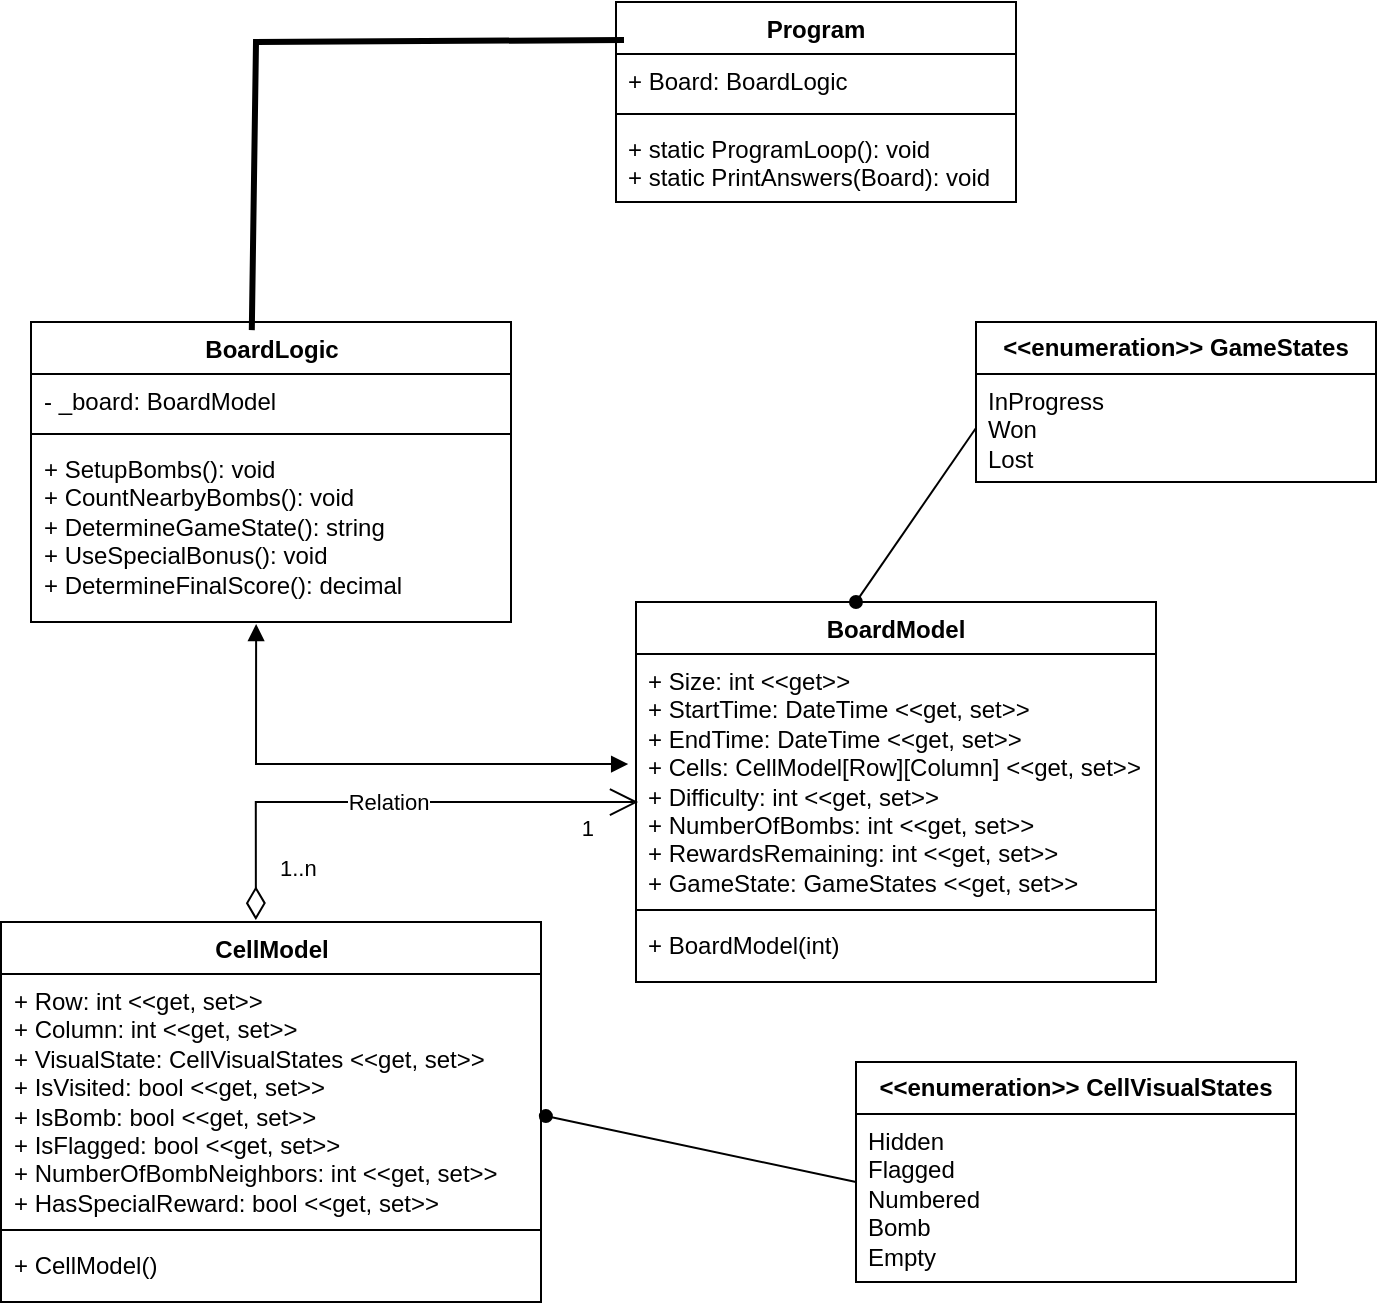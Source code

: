 <mxfile version="27.2.0">
  <diagram name="Page-1" id="_zRCO8uNrHMky5jMcsZ0">
    <mxGraphModel dx="1023" dy="405" grid="1" gridSize="10" guides="1" tooltips="1" connect="1" arrows="1" fold="1" page="1" pageScale="1" pageWidth="850" pageHeight="1100" math="0" shadow="0">
      <root>
        <mxCell id="0" />
        <mxCell id="1" parent="0" />
        <mxCell id="SUfHc94EB9urzrjcZ-3S-1" value="CellModel" style="swimlane;fontStyle=1;align=center;verticalAlign=top;childLayout=stackLayout;horizontal=1;startSize=26;horizontalStack=0;resizeParent=1;resizeParentMax=0;resizeLast=0;collapsible=1;marginBottom=0;whiteSpace=wrap;html=1;" vertex="1" parent="1">
          <mxGeometry x="112.5" y="510" width="270" height="190" as="geometry" />
        </mxCell>
        <mxCell id="SUfHc94EB9urzrjcZ-3S-2" value="+ Row: int &amp;lt;&amp;lt;get, set&amp;gt;&amp;gt;&lt;div&gt;+ Column: int &amp;lt;&amp;lt;get, set&amp;gt;&amp;gt;&lt;/div&gt;&lt;div&gt;+ VisualState: CellVisualStates&amp;nbsp;&lt;span style=&quot;background-color: transparent; color: light-dark(rgb(0, 0, 0), rgb(255, 255, 255));&quot;&gt;&amp;lt;&amp;lt;get, set&amp;gt;&amp;gt;&lt;/span&gt;&lt;/div&gt;&lt;div&gt;+ IsVisited: bool&amp;nbsp;&lt;span style=&quot;background-color: transparent; color: light-dark(rgb(0, 0, 0), rgb(255, 255, 255));&quot;&gt;&amp;lt;&amp;lt;get, set&amp;gt;&amp;gt;&lt;/span&gt;&lt;/div&gt;&lt;div&gt;+ IsBomb: bool&amp;nbsp;&lt;span style=&quot;background-color: transparent; color: light-dark(rgb(0, 0, 0), rgb(255, 255, 255));&quot;&gt;&amp;lt;&amp;lt;get, set&amp;gt;&amp;gt;&lt;/span&gt;&lt;/div&gt;&lt;div&gt;+ IsFlagged: bool&amp;nbsp;&lt;span style=&quot;background-color: transparent; color: light-dark(rgb(0, 0, 0), rgb(255, 255, 255));&quot;&gt;&amp;lt;&amp;lt;get, set&amp;gt;&amp;gt;&lt;/span&gt;&lt;/div&gt;&lt;div&gt;+ NumberOfBombNeighbors: int&amp;nbsp;&lt;span style=&quot;background-color: transparent; color: light-dark(rgb(0, 0, 0), rgb(255, 255, 255));&quot;&gt;&amp;lt;&amp;lt;get, set&amp;gt;&amp;gt;&lt;/span&gt;&lt;/div&gt;&lt;div&gt;+ HasSpecialReward: bool&amp;nbsp;&lt;span style=&quot;background-color: transparent; color: light-dark(rgb(0, 0, 0), rgb(255, 255, 255));&quot;&gt;&amp;lt;&amp;lt;get, set&amp;gt;&amp;gt;&lt;/span&gt;&lt;/div&gt;" style="text;strokeColor=none;fillColor=none;align=left;verticalAlign=top;spacingLeft=4;spacingRight=4;overflow=hidden;rotatable=0;points=[[0,0.5],[1,0.5]];portConstraint=eastwest;whiteSpace=wrap;html=1;" vertex="1" parent="SUfHc94EB9urzrjcZ-3S-1">
          <mxGeometry y="26" width="270" height="124" as="geometry" />
        </mxCell>
        <mxCell id="SUfHc94EB9urzrjcZ-3S-3" value="" style="line;strokeWidth=1;fillColor=none;align=left;verticalAlign=middle;spacingTop=-1;spacingLeft=3;spacingRight=3;rotatable=0;labelPosition=right;points=[];portConstraint=eastwest;strokeColor=inherit;" vertex="1" parent="SUfHc94EB9urzrjcZ-3S-1">
          <mxGeometry y="150" width="270" height="8" as="geometry" />
        </mxCell>
        <mxCell id="SUfHc94EB9urzrjcZ-3S-4" value="+ CellModel()" style="text;strokeColor=none;fillColor=none;align=left;verticalAlign=top;spacingLeft=4;spacingRight=4;overflow=hidden;rotatable=0;points=[[0,0.5],[1,0.5]];portConstraint=eastwest;whiteSpace=wrap;html=1;" vertex="1" parent="SUfHc94EB9urzrjcZ-3S-1">
          <mxGeometry y="158" width="270" height="32" as="geometry" />
        </mxCell>
        <mxCell id="SUfHc94EB9urzrjcZ-3S-5" value="BoardModel" style="swimlane;fontStyle=1;align=center;verticalAlign=top;childLayout=stackLayout;horizontal=1;startSize=26;horizontalStack=0;resizeParent=1;resizeParentMax=0;resizeLast=0;collapsible=1;marginBottom=0;whiteSpace=wrap;html=1;" vertex="1" parent="1">
          <mxGeometry x="430" y="350" width="260" height="190" as="geometry" />
        </mxCell>
        <mxCell id="SUfHc94EB9urzrjcZ-3S-6" value="+ Size: int &amp;lt;&amp;lt;get&amp;gt;&amp;gt;&lt;div&gt;+ StartTime: DateTime&amp;nbsp;&lt;span style=&quot;background-color: transparent; color: light-dark(rgb(0, 0, 0), rgb(255, 255, 255));&quot;&gt;&amp;lt;&amp;lt;get, set&amp;gt;&amp;gt;&lt;/span&gt;&lt;/div&gt;&lt;div&gt;&lt;span style=&quot;background-color: transparent; color: light-dark(rgb(0, 0, 0), rgb(255, 255, 255));&quot;&gt;+ EndTime: DateTime&amp;nbsp;&lt;/span&gt;&lt;span style=&quot;background-color: transparent; color: light-dark(rgb(0, 0, 0), rgb(255, 255, 255));&quot;&gt;&amp;lt;&amp;lt;get, set&amp;gt;&amp;gt;&lt;/span&gt;&lt;/div&gt;&lt;div&gt;+ Cells: CellModel[Row][Column]&amp;nbsp;&lt;span style=&quot;background-color: transparent; color: light-dark(rgb(0, 0, 0), rgb(255, 255, 255));&quot;&gt;&amp;lt;&amp;lt;get, set&amp;gt;&amp;gt;&lt;/span&gt;&lt;/div&gt;&lt;div&gt;&lt;span style=&quot;background-color: transparent; color: light-dark(rgb(0, 0, 0), rgb(255, 255, 255));&quot;&gt;+ Difficulty: int&amp;nbsp;&lt;/span&gt;&lt;span style=&quot;background-color: transparent; color: light-dark(rgb(0, 0, 0), rgb(255, 255, 255));&quot;&gt;&amp;lt;&amp;lt;get, set&amp;gt;&amp;gt;&lt;/span&gt;&lt;/div&gt;&lt;div&gt;&lt;span style=&quot;background-color: transparent; color: light-dark(rgb(0, 0, 0), rgb(255, 255, 255));&quot;&gt;+ NumberOfBombs: int&amp;nbsp;&lt;/span&gt;&lt;span style=&quot;background-color: transparent; color: light-dark(rgb(0, 0, 0), rgb(255, 255, 255));&quot;&gt;&amp;lt;&amp;lt;get, set&amp;gt;&amp;gt;&lt;/span&gt;&lt;/div&gt;&lt;div&gt;&lt;span style=&quot;background-color: transparent; color: light-dark(rgb(0, 0, 0), rgb(255, 255, 255));&quot;&gt;+ RewardsRemaining: int&amp;nbsp;&lt;/span&gt;&lt;span style=&quot;background-color: transparent; color: light-dark(rgb(0, 0, 0), rgb(255, 255, 255));&quot;&gt;&amp;lt;&amp;lt;get, set&amp;gt;&amp;gt;&lt;/span&gt;&lt;/div&gt;&lt;div&gt;&lt;span style=&quot;background-color: transparent; color: light-dark(rgb(0, 0, 0), rgb(255, 255, 255));&quot;&gt;+ GameState: GameStates&amp;nbsp;&lt;/span&gt;&lt;span style=&quot;background-color: transparent; color: light-dark(rgb(0, 0, 0), rgb(255, 255, 255));&quot;&gt;&amp;lt;&amp;lt;get, set&amp;gt;&amp;gt;&lt;/span&gt;&lt;/div&gt;" style="text;strokeColor=none;fillColor=none;align=left;verticalAlign=top;spacingLeft=4;spacingRight=4;overflow=hidden;rotatable=0;points=[[0,0.5],[1,0.5]];portConstraint=eastwest;whiteSpace=wrap;html=1;" vertex="1" parent="SUfHc94EB9urzrjcZ-3S-5">
          <mxGeometry y="26" width="260" height="124" as="geometry" />
        </mxCell>
        <mxCell id="SUfHc94EB9urzrjcZ-3S-7" value="" style="line;strokeWidth=1;fillColor=none;align=left;verticalAlign=middle;spacingTop=-1;spacingLeft=3;spacingRight=3;rotatable=0;labelPosition=right;points=[];portConstraint=eastwest;strokeColor=inherit;" vertex="1" parent="SUfHc94EB9urzrjcZ-3S-5">
          <mxGeometry y="150" width="260" height="8" as="geometry" />
        </mxCell>
        <mxCell id="SUfHc94EB9urzrjcZ-3S-8" value="+ BoardModel(int)" style="text;strokeColor=none;fillColor=none;align=left;verticalAlign=top;spacingLeft=4;spacingRight=4;overflow=hidden;rotatable=0;points=[[0,0.5],[1,0.5]];portConstraint=eastwest;whiteSpace=wrap;html=1;" vertex="1" parent="SUfHc94EB9urzrjcZ-3S-5">
          <mxGeometry y="158" width="260" height="32" as="geometry" />
        </mxCell>
        <mxCell id="SUfHc94EB9urzrjcZ-3S-9" value="BoardLogic" style="swimlane;fontStyle=1;align=center;verticalAlign=top;childLayout=stackLayout;horizontal=1;startSize=26;horizontalStack=0;resizeParent=1;resizeParentMax=0;resizeLast=0;collapsible=1;marginBottom=0;whiteSpace=wrap;html=1;" vertex="1" parent="1">
          <mxGeometry x="127.5" y="210" width="240" height="150" as="geometry" />
        </mxCell>
        <mxCell id="SUfHc94EB9urzrjcZ-3S-10" value="- _board: BoardModel" style="text;strokeColor=none;fillColor=none;align=left;verticalAlign=top;spacingLeft=4;spacingRight=4;overflow=hidden;rotatable=0;points=[[0,0.5],[1,0.5]];portConstraint=eastwest;whiteSpace=wrap;html=1;" vertex="1" parent="SUfHc94EB9urzrjcZ-3S-9">
          <mxGeometry y="26" width="240" height="26" as="geometry" />
        </mxCell>
        <mxCell id="SUfHc94EB9urzrjcZ-3S-11" value="" style="line;strokeWidth=1;fillColor=none;align=left;verticalAlign=middle;spacingTop=-1;spacingLeft=3;spacingRight=3;rotatable=0;labelPosition=right;points=[];portConstraint=eastwest;strokeColor=inherit;" vertex="1" parent="SUfHc94EB9urzrjcZ-3S-9">
          <mxGeometry y="52" width="240" height="8" as="geometry" />
        </mxCell>
        <mxCell id="SUfHc94EB9urzrjcZ-3S-12" value="+ SetupBombs(): void&lt;div&gt;+ CountNearbyBombs(): void&lt;/div&gt;&lt;div&gt;+ DetermineGameState(): string&lt;/div&gt;&lt;div&gt;+ UseSpecialBonus(): void&lt;/div&gt;&lt;div&gt;+ DetermineFinalScore(): decimal&lt;/div&gt;" style="text;strokeColor=none;fillColor=none;align=left;verticalAlign=top;spacingLeft=4;spacingRight=4;overflow=hidden;rotatable=0;points=[[0,0.5],[1,0.5]];portConstraint=eastwest;whiteSpace=wrap;html=1;" vertex="1" parent="SUfHc94EB9urzrjcZ-3S-9">
          <mxGeometry y="60" width="240" height="90" as="geometry" />
        </mxCell>
        <mxCell id="SUfHc94EB9urzrjcZ-3S-13" value="&lt;b&gt;&amp;lt;&amp;lt;enumeration&amp;gt;&amp;gt; GameStates&lt;/b&gt;" style="swimlane;fontStyle=0;childLayout=stackLayout;horizontal=1;startSize=26;fillColor=none;horizontalStack=0;resizeParent=1;resizeParentMax=0;resizeLast=0;collapsible=1;marginBottom=0;whiteSpace=wrap;html=1;" vertex="1" parent="1">
          <mxGeometry x="600" y="210" width="200" height="80" as="geometry" />
        </mxCell>
        <mxCell id="SUfHc94EB9urzrjcZ-3S-14" value="InProgress&lt;div&gt;Won&lt;/div&gt;&lt;div&gt;Lost&lt;/div&gt;" style="text;strokeColor=none;fillColor=none;align=left;verticalAlign=top;spacingLeft=4;spacingRight=4;overflow=hidden;rotatable=0;points=[[0,0.5],[1,0.5]];portConstraint=eastwest;whiteSpace=wrap;html=1;" vertex="1" parent="SUfHc94EB9urzrjcZ-3S-13">
          <mxGeometry y="26" width="200" height="54" as="geometry" />
        </mxCell>
        <mxCell id="SUfHc94EB9urzrjcZ-3S-17" value="&lt;b&gt;&amp;lt;&amp;lt;enumeration&amp;gt;&amp;gt; CellVisualStates&lt;/b&gt;" style="swimlane;fontStyle=0;childLayout=stackLayout;horizontal=1;startSize=26;fillColor=none;horizontalStack=0;resizeParent=1;resizeParentMax=0;resizeLast=0;collapsible=1;marginBottom=0;whiteSpace=wrap;html=1;" vertex="1" parent="1">
          <mxGeometry x="540" y="580" width="220" height="110" as="geometry" />
        </mxCell>
        <mxCell id="SUfHc94EB9urzrjcZ-3S-18" value="Hidden&lt;div&gt;Flagged&lt;/div&gt;&lt;div&gt;Numbered&lt;/div&gt;&lt;div&gt;Bomb&lt;/div&gt;&lt;div&gt;Empty&lt;/div&gt;" style="text;strokeColor=none;fillColor=none;align=left;verticalAlign=top;spacingLeft=4;spacingRight=4;overflow=hidden;rotatable=0;points=[[0,0.5],[1,0.5]];portConstraint=eastwest;whiteSpace=wrap;html=1;" vertex="1" parent="SUfHc94EB9urzrjcZ-3S-17">
          <mxGeometry y="26" width="220" height="84" as="geometry" />
        </mxCell>
        <mxCell id="SUfHc94EB9urzrjcZ-3S-28" value="Program" style="swimlane;fontStyle=1;align=center;verticalAlign=top;childLayout=stackLayout;horizontal=1;startSize=26;horizontalStack=0;resizeParent=1;resizeParentMax=0;resizeLast=0;collapsible=1;marginBottom=0;whiteSpace=wrap;html=1;" vertex="1" parent="1">
          <mxGeometry x="420" y="50" width="200" height="100" as="geometry" />
        </mxCell>
        <mxCell id="SUfHc94EB9urzrjcZ-3S-29" value="+ Board: BoardLogic" style="text;strokeColor=none;fillColor=none;align=left;verticalAlign=top;spacingLeft=4;spacingRight=4;overflow=hidden;rotatable=0;points=[[0,0.5],[1,0.5]];portConstraint=eastwest;whiteSpace=wrap;html=1;" vertex="1" parent="SUfHc94EB9urzrjcZ-3S-28">
          <mxGeometry y="26" width="200" height="26" as="geometry" />
        </mxCell>
        <mxCell id="SUfHc94EB9urzrjcZ-3S-30" value="" style="line;strokeWidth=1;fillColor=none;align=left;verticalAlign=middle;spacingTop=-1;spacingLeft=3;spacingRight=3;rotatable=0;labelPosition=right;points=[];portConstraint=eastwest;strokeColor=inherit;" vertex="1" parent="SUfHc94EB9urzrjcZ-3S-28">
          <mxGeometry y="52" width="200" height="8" as="geometry" />
        </mxCell>
        <mxCell id="SUfHc94EB9urzrjcZ-3S-31" value="+ static ProgramLoop(): void&lt;div&gt;+ static PrintAnswers(Board): void&lt;/div&gt;" style="text;strokeColor=none;fillColor=none;align=left;verticalAlign=top;spacingLeft=4;spacingRight=4;overflow=hidden;rotatable=0;points=[[0,0.5],[1,0.5]];portConstraint=eastwest;whiteSpace=wrap;html=1;" vertex="1" parent="SUfHc94EB9urzrjcZ-3S-28">
          <mxGeometry y="60" width="200" height="40" as="geometry" />
        </mxCell>
        <mxCell id="SUfHc94EB9urzrjcZ-3S-35" value="" style="endArrow=none;html=1;rounded=0;align=center;verticalAlign=top;endFill=0;labelBackgroundColor=none;endSize=6;startArrow=oval;startFill=1;exitX=1.009;exitY=0.573;exitDx=0;exitDy=0;exitPerimeter=0;entryX=0;entryY=0.405;entryDx=0;entryDy=0;entryPerimeter=0;" edge="1" parent="1" source="SUfHc94EB9urzrjcZ-3S-2" target="SUfHc94EB9urzrjcZ-3S-18">
          <mxGeometry relative="1" as="geometry">
            <mxPoint x="400" y="604.5" as="sourcePoint" />
            <mxPoint x="560" y="604.5" as="targetPoint" />
          </mxGeometry>
        </mxCell>
        <mxCell id="SUfHc94EB9urzrjcZ-3S-37" value="" style="endArrow=none;html=1;rounded=0;align=center;verticalAlign=top;endFill=0;labelBackgroundColor=none;endSize=6;startArrow=oval;startFill=1;entryX=0;entryY=0.5;entryDx=0;entryDy=0;exitX=0.423;exitY=0;exitDx=0;exitDy=0;exitPerimeter=0;" edge="1" parent="1" source="SUfHc94EB9urzrjcZ-3S-5" target="SUfHc94EB9urzrjcZ-3S-14">
          <mxGeometry relative="1" as="geometry">
            <mxPoint x="410" y="250" as="sourcePoint" />
            <mxPoint x="570" y="250" as="targetPoint" />
          </mxGeometry>
        </mxCell>
        <mxCell id="SUfHc94EB9urzrjcZ-3S-38" value="" style="endArrow=block;startArrow=block;endFill=1;startFill=1;html=1;rounded=0;entryX=-0.015;entryY=0.444;entryDx=0;entryDy=0;entryPerimeter=0;exitX=0.469;exitY=1.011;exitDx=0;exitDy=0;exitPerimeter=0;" edge="1" parent="1" source="SUfHc94EB9urzrjcZ-3S-12" target="SUfHc94EB9urzrjcZ-3S-6">
          <mxGeometry width="160" relative="1" as="geometry">
            <mxPoint x="190" y="410" as="sourcePoint" />
            <mxPoint x="350" y="410" as="targetPoint" />
            <Array as="points">
              <mxPoint x="240" y="431" />
            </Array>
          </mxGeometry>
        </mxCell>
        <mxCell id="SUfHc94EB9urzrjcZ-3S-39" value="Relation" style="endArrow=open;html=1;endSize=12;startArrow=diamondThin;startSize=14;startFill=0;edgeStyle=orthogonalEdgeStyle;rounded=0;exitX=0.472;exitY=-0.005;exitDx=0;exitDy=0;exitPerimeter=0;entryX=0.004;entryY=0.597;entryDx=0;entryDy=0;entryPerimeter=0;" edge="1" parent="1" source="SUfHc94EB9urzrjcZ-3S-1" target="SUfHc94EB9urzrjcZ-3S-6">
          <mxGeometry relative="1" as="geometry">
            <mxPoint x="240" y="460" as="sourcePoint" />
            <mxPoint x="400" y="460" as="targetPoint" />
          </mxGeometry>
        </mxCell>
        <mxCell id="SUfHc94EB9urzrjcZ-3S-40" value="1..n" style="edgeLabel;resizable=0;html=1;align=left;verticalAlign=top;" connectable="0" vertex="1" parent="SUfHc94EB9urzrjcZ-3S-39">
          <mxGeometry x="-1" relative="1" as="geometry">
            <mxPoint x="10" y="-39" as="offset" />
          </mxGeometry>
        </mxCell>
        <mxCell id="SUfHc94EB9urzrjcZ-3S-41" value="1" style="edgeLabel;resizable=0;html=1;align=right;verticalAlign=top;" connectable="0" vertex="1" parent="SUfHc94EB9urzrjcZ-3S-39">
          <mxGeometry x="1" relative="1" as="geometry">
            <mxPoint x="-21" as="offset" />
          </mxGeometry>
        </mxCell>
        <mxCell id="SUfHc94EB9urzrjcZ-3S-42" value="" style="endArrow=none;startArrow=none;endFill=0;startFill=0;endSize=8;html=1;verticalAlign=bottom;labelBackgroundColor=none;strokeWidth=3;rounded=0;entryX=0.02;entryY=0.19;entryDx=0;entryDy=0;entryPerimeter=0;exitX=0.46;exitY=0.027;exitDx=0;exitDy=0;exitPerimeter=0;" edge="1" parent="1" source="SUfHc94EB9urzrjcZ-3S-9" target="SUfHc94EB9urzrjcZ-3S-28">
          <mxGeometry width="160" relative="1" as="geometry">
            <mxPoint x="230" y="110" as="sourcePoint" />
            <mxPoint x="390" y="110" as="targetPoint" />
            <Array as="points">
              <mxPoint x="240" y="70" />
            </Array>
          </mxGeometry>
        </mxCell>
      </root>
    </mxGraphModel>
  </diagram>
</mxfile>
